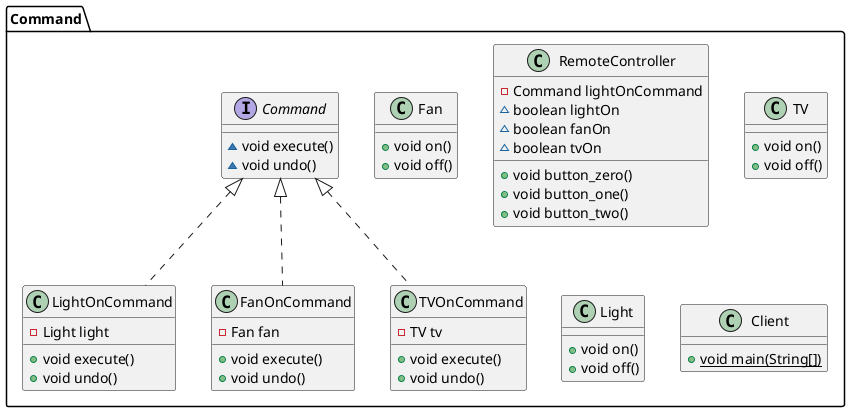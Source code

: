 @startuml
class Command.LightOnCommand {
- Light light
+ void execute()
+ void undo()
}


class Command.FanOnCommand {
- Fan fan
+ void execute()
+ void undo()
}


class Command.Fan {
+ void on()
+ void off()
}

class Command.RemoteController {
- Command lightOnCommand
~ boolean lightOn
~ boolean fanOn
~ boolean tvOn
+ void button_zero()
+ void button_one()
+ void button_two()
}


interface Command.Command {
~ void execute()
~ void undo()
}

class Command.TV {
+ void on()
+ void off()
}

class Command.TVOnCommand {
- TV tv
+ void execute()
+ void undo()
}


class Command.Light {
+ void on()
+ void off()
}

class Command.Client {
+ {static} void main(String[])
}



Command.Command <|.. Command.LightOnCommand
Command.Command <|.. Command.FanOnCommand
Command.Command <|.. Command.TVOnCommand
@enduml